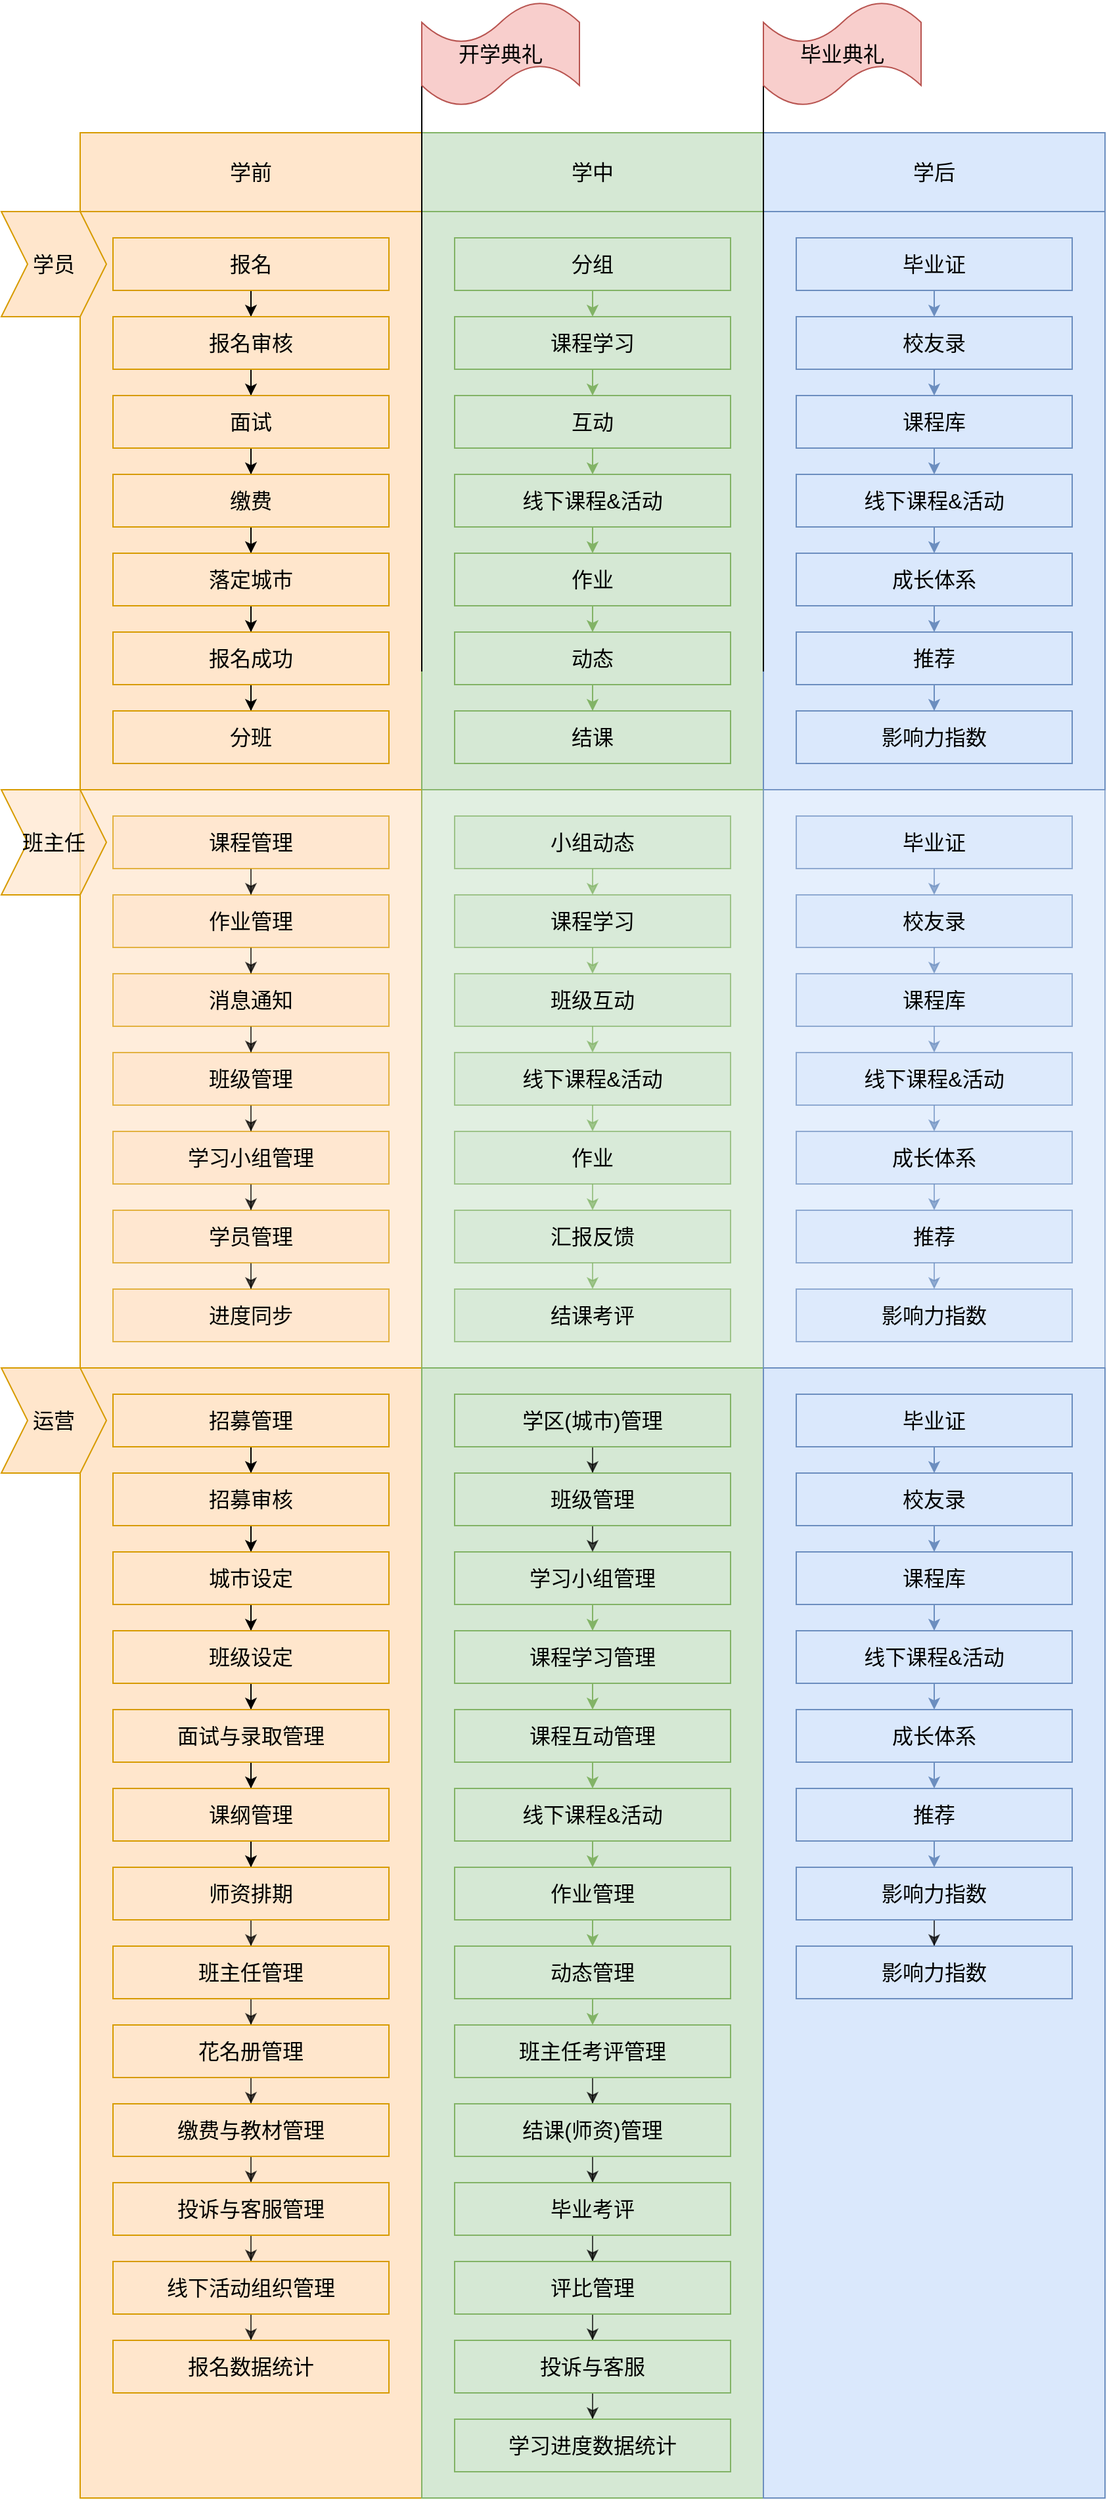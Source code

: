 <mxfile version="10.4.9" type="github"><diagram id="4RArZqrfZ94HjY8Z2qtp" name="第 1 页"><mxGraphModel dx="1926" dy="650" grid="1" gridSize="10" guides="1" tooltips="1" connect="1" arrows="1" fold="1" page="1" pageScale="1" pageWidth="827" pageHeight="1169" math="0" shadow="0"><root><mxCell id="0"/><mxCell id="1" parent="0"/><mxCell id="rx_fyqNEMt7b3Eymj_nM-1" value="" style="rounded=0;whiteSpace=wrap;html=1;fillColor=#ffe6cc;strokeColor=#d79b00;" vertex="1" parent="1"><mxGeometry x="20" y="180" width="260" height="440" as="geometry"/></mxCell><mxCell id="rx_fyqNEMt7b3Eymj_nM-2" value="" style="rounded=0;whiteSpace=wrap;html=1;fillColor=#d5e8d4;strokeColor=#82b366;" vertex="1" parent="1"><mxGeometry x="280" y="180" width="260" height="440" as="geometry"/></mxCell><mxCell id="rx_fyqNEMt7b3Eymj_nM-3" value="" style="rounded=0;whiteSpace=wrap;html=1;fillColor=#dae8fc;strokeColor=#6c8ebf;" vertex="1" parent="1"><mxGeometry x="540" y="180" width="260" height="440" as="geometry"/></mxCell><mxCell id="rx_fyqNEMt7b3Eymj_nM-7" value="学前" style="rounded=0;whiteSpace=wrap;html=1;fillColor=#ffe6cc;strokeColor=#d79b00;fontSize=16;" vertex="1" parent="1"><mxGeometry x="20" y="120" width="260" height="60" as="geometry"/></mxCell><mxCell id="rx_fyqNEMt7b3Eymj_nM-8" value="学中" style="rounded=0;whiteSpace=wrap;html=1;fillColor=#d5e8d4;strokeColor=#82b366;fontSize=16;" vertex="1" parent="1"><mxGeometry x="280" y="120" width="260" height="60" as="geometry"/></mxCell><mxCell id="rx_fyqNEMt7b3Eymj_nM-9" value="学后" style="rounded=0;whiteSpace=wrap;html=1;fillColor=#dae8fc;strokeColor=#6c8ebf;fontSize=16;" vertex="1" parent="1"><mxGeometry x="540" y="120" width="260" height="60" as="geometry"/></mxCell><mxCell id="rx_fyqNEMt7b3Eymj_nM-10" value="" style="endArrow=none;html=1;fontSize=16;" edge="1" parent="1"><mxGeometry width="50" height="50" relative="1" as="geometry"><mxPoint x="280" y="40" as="sourcePoint"/><mxPoint x="280" y="530" as="targetPoint"/></mxGeometry></mxCell><mxCell id="rx_fyqNEMt7b3Eymj_nM-11" value="" style="endArrow=none;html=1;fontSize=16;" edge="1" parent="1"><mxGeometry width="50" height="50" relative="1" as="geometry"><mxPoint x="540" y="40" as="sourcePoint"/><mxPoint x="540" y="530" as="targetPoint"/></mxGeometry></mxCell><mxCell id="rx_fyqNEMt7b3Eymj_nM-12" value="开学典礼" style="shape=tape;whiteSpace=wrap;html=1;fontSize=16;fillColor=#f8cecc;strokeColor=#b85450;" vertex="1" parent="1"><mxGeometry x="280" y="20" width="120" height="80" as="geometry"/></mxCell><mxCell id="rx_fyqNEMt7b3Eymj_nM-13" value="毕业典礼" style="shape=tape;whiteSpace=wrap;html=1;fontSize=16;fillColor=#f8cecc;strokeColor=#b85450;" vertex="1" parent="1"><mxGeometry x="540" y="20" width="120" height="80" as="geometry"/></mxCell><mxCell id="rx_fyqNEMt7b3Eymj_nM-14" value="学员" style="shape=step;perimeter=stepPerimeter;whiteSpace=wrap;html=1;fixedSize=1;fontSize=16;fillColor=#ffe6cc;strokeColor=#d79b00;" vertex="1" parent="1"><mxGeometry x="-40" y="180" width="80" height="80" as="geometry"/></mxCell><mxCell id="rx_fyqNEMt7b3Eymj_nM-18" value="" style="edgeStyle=orthogonalEdgeStyle;rounded=0;orthogonalLoop=1;jettySize=auto;html=1;fontSize=16;fontColor=#FF9999;" edge="1" parent="1" source="rx_fyqNEMt7b3Eymj_nM-15" target="rx_fyqNEMt7b3Eymj_nM-17"><mxGeometry relative="1" as="geometry"/></mxCell><mxCell id="rx_fyqNEMt7b3Eymj_nM-15" value="报名" style="rounded=0;whiteSpace=wrap;html=1;fontSize=16;fillColor=#ffe6cc;strokeColor=#d79b00;" vertex="1" parent="1"><mxGeometry x="45" y="200" width="210" height="40" as="geometry"/></mxCell><mxCell id="rx_fyqNEMt7b3Eymj_nM-20" value="" style="edgeStyle=orthogonalEdgeStyle;rounded=0;orthogonalLoop=1;jettySize=auto;html=1;fontSize=16;fontColor=#FF9999;" edge="1" parent="1" source="rx_fyqNEMt7b3Eymj_nM-17" target="rx_fyqNEMt7b3Eymj_nM-19"><mxGeometry relative="1" as="geometry"/></mxCell><mxCell id="rx_fyqNEMt7b3Eymj_nM-17" value="报名审核" style="rounded=0;whiteSpace=wrap;html=1;fontSize=16;fillColor=#ffe6cc;strokeColor=#d79b00;" vertex="1" parent="1"><mxGeometry x="45" y="260" width="210" height="40" as="geometry"/></mxCell><mxCell id="rx_fyqNEMt7b3Eymj_nM-22" value="" style="edgeStyle=orthogonalEdgeStyle;rounded=0;orthogonalLoop=1;jettySize=auto;html=1;fontSize=16;fontColor=#FF9999;" edge="1" parent="1" source="rx_fyqNEMt7b3Eymj_nM-19" target="rx_fyqNEMt7b3Eymj_nM-21"><mxGeometry relative="1" as="geometry"/></mxCell><mxCell id="rx_fyqNEMt7b3Eymj_nM-19" value="面试" style="rounded=0;whiteSpace=wrap;html=1;fontSize=16;fillColor=#ffe6cc;strokeColor=#d79b00;" vertex="1" parent="1"><mxGeometry x="45" y="320" width="210" height="40" as="geometry"/></mxCell><mxCell id="rx_fyqNEMt7b3Eymj_nM-24" value="" style="edgeStyle=orthogonalEdgeStyle;rounded=0;orthogonalLoop=1;jettySize=auto;html=1;fontSize=16;fontColor=#FF9999;" edge="1" parent="1" source="rx_fyqNEMt7b3Eymj_nM-21" target="rx_fyqNEMt7b3Eymj_nM-23"><mxGeometry relative="1" as="geometry"/></mxCell><mxCell id="rx_fyqNEMt7b3Eymj_nM-21" value="缴费" style="rounded=0;whiteSpace=wrap;html=1;fontSize=16;fillColor=#ffe6cc;strokeColor=#d79b00;" vertex="1" parent="1"><mxGeometry x="45" y="380" width="210" height="40" as="geometry"/></mxCell><mxCell id="rx_fyqNEMt7b3Eymj_nM-26" value="" style="edgeStyle=orthogonalEdgeStyle;rounded=0;orthogonalLoop=1;jettySize=auto;html=1;fontSize=16;fontColor=#FF9999;" edge="1" parent="1" source="rx_fyqNEMt7b3Eymj_nM-23" target="rx_fyqNEMt7b3Eymj_nM-25"><mxGeometry relative="1" as="geometry"/></mxCell><mxCell id="rx_fyqNEMt7b3Eymj_nM-23" value="落定城市" style="rounded=0;whiteSpace=wrap;html=1;fontSize=16;fillColor=#ffe6cc;strokeColor=#d79b00;" vertex="1" parent="1"><mxGeometry x="45" y="440" width="210" height="40" as="geometry"/></mxCell><mxCell id="rx_fyqNEMt7b3Eymj_nM-28" value="" style="edgeStyle=orthogonalEdgeStyle;rounded=0;orthogonalLoop=1;jettySize=auto;html=1;fontSize=16;fontColor=#FF9999;" edge="1" parent="1" source="rx_fyqNEMt7b3Eymj_nM-25" target="rx_fyqNEMt7b3Eymj_nM-27"><mxGeometry relative="1" as="geometry"/></mxCell><mxCell id="rx_fyqNEMt7b3Eymj_nM-25" value="报名成功" style="rounded=0;whiteSpace=wrap;html=1;fontSize=16;fillColor=#ffe6cc;strokeColor=#d79b00;" vertex="1" parent="1"><mxGeometry x="45" y="500" width="210" height="40" as="geometry"/></mxCell><mxCell id="rx_fyqNEMt7b3Eymj_nM-27" value="分班" style="rounded=0;whiteSpace=wrap;html=1;fontSize=16;fillColor=#ffe6cc;strokeColor=#d79b00;" vertex="1" parent="1"><mxGeometry x="45" y="560" width="210" height="40" as="geometry"/></mxCell><mxCell id="rx_fyqNEMt7b3Eymj_nM-38" style="edgeStyle=orthogonalEdgeStyle;rounded=0;orthogonalLoop=1;jettySize=auto;html=1;exitX=0.5;exitY=1;exitDx=0;exitDy=0;entryX=0.5;entryY=0;entryDx=0;entryDy=0;fontSize=16;fontColor=#FF9999;fillColor=#d5e8d4;strokeColor=#82b366;" edge="1" parent="1" source="rx_fyqNEMt7b3Eymj_nM-31" target="rx_fyqNEMt7b3Eymj_nM-32"><mxGeometry relative="1" as="geometry"/></mxCell><mxCell id="rx_fyqNEMt7b3Eymj_nM-31" value="分组" style="rounded=0;whiteSpace=wrap;html=1;fontSize=16;fillColor=#d5e8d4;strokeColor=#82b366;" vertex="1" parent="1"><mxGeometry x="305" y="200" width="210" height="40" as="geometry"/></mxCell><mxCell id="rx_fyqNEMt7b3Eymj_nM-40" style="edgeStyle=orthogonalEdgeStyle;rounded=0;orthogonalLoop=1;jettySize=auto;html=1;exitX=0.5;exitY=1;exitDx=0;exitDy=0;entryX=0.5;entryY=0;entryDx=0;entryDy=0;fontSize=16;fontColor=#FF9999;fillColor=#d5e8d4;strokeColor=#82b366;" edge="1" parent="1" source="rx_fyqNEMt7b3Eymj_nM-32" target="rx_fyqNEMt7b3Eymj_nM-33"><mxGeometry relative="1" as="geometry"/></mxCell><mxCell id="rx_fyqNEMt7b3Eymj_nM-32" value="课程学习" style="rounded=0;whiteSpace=wrap;html=1;fontSize=16;fillColor=#d5e8d4;strokeColor=#82b366;" vertex="1" parent="1"><mxGeometry x="305" y="260" width="210" height="40" as="geometry"/></mxCell><mxCell id="rx_fyqNEMt7b3Eymj_nM-41" style="edgeStyle=orthogonalEdgeStyle;rounded=0;orthogonalLoop=1;jettySize=auto;html=1;exitX=0.5;exitY=1;exitDx=0;exitDy=0;entryX=0.5;entryY=0;entryDx=0;entryDy=0;fontSize=16;fontColor=#FF9999;fillColor=#d5e8d4;strokeColor=#82b366;" edge="1" parent="1" source="rx_fyqNEMt7b3Eymj_nM-33" target="rx_fyqNEMt7b3Eymj_nM-34"><mxGeometry relative="1" as="geometry"/></mxCell><mxCell id="rx_fyqNEMt7b3Eymj_nM-33" value="互动" style="rounded=0;whiteSpace=wrap;html=1;fontSize=16;fillColor=#d5e8d4;strokeColor=#82b366;" vertex="1" parent="1"><mxGeometry x="305" y="320" width="210" height="40" as="geometry"/></mxCell><mxCell id="rx_fyqNEMt7b3Eymj_nM-42" style="edgeStyle=orthogonalEdgeStyle;rounded=0;orthogonalLoop=1;jettySize=auto;html=1;exitX=0.5;exitY=1;exitDx=0;exitDy=0;entryX=0.5;entryY=0;entryDx=0;entryDy=0;fontSize=16;fontColor=#FF9999;fillColor=#d5e8d4;strokeColor=#82b366;" edge="1" parent="1" source="rx_fyqNEMt7b3Eymj_nM-34" target="rx_fyqNEMt7b3Eymj_nM-35"><mxGeometry relative="1" as="geometry"/></mxCell><mxCell id="rx_fyqNEMt7b3Eymj_nM-34" value="线下课程&amp;amp;活动" style="rounded=0;whiteSpace=wrap;html=1;fontSize=16;fillColor=#d5e8d4;strokeColor=#82b366;" vertex="1" parent="1"><mxGeometry x="305" y="380" width="210" height="40" as="geometry"/></mxCell><mxCell id="rx_fyqNEMt7b3Eymj_nM-43" style="edgeStyle=orthogonalEdgeStyle;rounded=0;orthogonalLoop=1;jettySize=auto;html=1;exitX=0.5;exitY=1;exitDx=0;exitDy=0;entryX=0.5;entryY=0;entryDx=0;entryDy=0;fontSize=16;fontColor=#FF9999;fillColor=#d5e8d4;strokeColor=#82b366;" edge="1" parent="1" source="rx_fyqNEMt7b3Eymj_nM-35" target="rx_fyqNEMt7b3Eymj_nM-36"><mxGeometry relative="1" as="geometry"/></mxCell><mxCell id="rx_fyqNEMt7b3Eymj_nM-35" value="作业" style="rounded=0;whiteSpace=wrap;html=1;fontSize=16;fillColor=#d5e8d4;strokeColor=#82b366;" vertex="1" parent="1"><mxGeometry x="305" y="440" width="210" height="40" as="geometry"/></mxCell><mxCell id="rx_fyqNEMt7b3Eymj_nM-44" style="edgeStyle=orthogonalEdgeStyle;rounded=0;orthogonalLoop=1;jettySize=auto;html=1;exitX=0.5;exitY=1;exitDx=0;exitDy=0;entryX=0.5;entryY=0;entryDx=0;entryDy=0;fontSize=16;fontColor=#FF9999;fillColor=#d5e8d4;strokeColor=#82b366;" edge="1" parent="1" source="rx_fyqNEMt7b3Eymj_nM-36" target="rx_fyqNEMt7b3Eymj_nM-37"><mxGeometry relative="1" as="geometry"/></mxCell><mxCell id="rx_fyqNEMt7b3Eymj_nM-36" value="动态" style="rounded=0;whiteSpace=wrap;html=1;fontSize=16;fillColor=#d5e8d4;strokeColor=#82b366;" vertex="1" parent="1"><mxGeometry x="305" y="500" width="210" height="40" as="geometry"/></mxCell><mxCell id="rx_fyqNEMt7b3Eymj_nM-37" value="结课" style="rounded=0;whiteSpace=wrap;html=1;fontSize=16;fillColor=#d5e8d4;strokeColor=#82b366;" vertex="1" parent="1"><mxGeometry x="305" y="560" width="210" height="40" as="geometry"/></mxCell><mxCell id="rx_fyqNEMt7b3Eymj_nM-62" style="edgeStyle=orthogonalEdgeStyle;rounded=0;orthogonalLoop=1;jettySize=auto;html=1;exitX=0.5;exitY=1;exitDx=0;exitDy=0;entryX=0.5;entryY=0;entryDx=0;entryDy=0;fontSize=16;fontColor=#FF9999;fillColor=#dae8fc;strokeColor=#6c8ebf;" edge="1" source="rx_fyqNEMt7b3Eymj_nM-63" target="rx_fyqNEMt7b3Eymj_nM-65" parent="1"><mxGeometry relative="1" as="geometry"/></mxCell><mxCell id="rx_fyqNEMt7b3Eymj_nM-63" value="毕业证" style="rounded=0;whiteSpace=wrap;html=1;fontSize=16;fillColor=#dae8fc;strokeColor=#6c8ebf;" vertex="1" parent="1"><mxGeometry x="565" y="200" width="210" height="40" as="geometry"/></mxCell><mxCell id="rx_fyqNEMt7b3Eymj_nM-64" style="edgeStyle=orthogonalEdgeStyle;rounded=0;orthogonalLoop=1;jettySize=auto;html=1;exitX=0.5;exitY=1;exitDx=0;exitDy=0;entryX=0.5;entryY=0;entryDx=0;entryDy=0;fontSize=16;fontColor=#FF9999;fillColor=#dae8fc;strokeColor=#6c8ebf;" edge="1" source="rx_fyqNEMt7b3Eymj_nM-65" target="rx_fyqNEMt7b3Eymj_nM-67" parent="1"><mxGeometry relative="1" as="geometry"/></mxCell><mxCell id="rx_fyqNEMt7b3Eymj_nM-65" value="校友录" style="rounded=0;whiteSpace=wrap;html=1;fontSize=16;fillColor=#dae8fc;strokeColor=#6c8ebf;" vertex="1" parent="1"><mxGeometry x="565" y="260" width="210" height="40" as="geometry"/></mxCell><mxCell id="rx_fyqNEMt7b3Eymj_nM-66" style="edgeStyle=orthogonalEdgeStyle;rounded=0;orthogonalLoop=1;jettySize=auto;html=1;exitX=0.5;exitY=1;exitDx=0;exitDy=0;entryX=0.5;entryY=0;entryDx=0;entryDy=0;fontSize=16;fontColor=#FF9999;fillColor=#dae8fc;strokeColor=#6c8ebf;" edge="1" source="rx_fyqNEMt7b3Eymj_nM-67" target="rx_fyqNEMt7b3Eymj_nM-69" parent="1"><mxGeometry relative="1" as="geometry"/></mxCell><mxCell id="rx_fyqNEMt7b3Eymj_nM-67" value="课程库" style="rounded=0;whiteSpace=wrap;html=1;fontSize=16;fillColor=#dae8fc;strokeColor=#6c8ebf;" vertex="1" parent="1"><mxGeometry x="565" y="320" width="210" height="40" as="geometry"/></mxCell><mxCell id="rx_fyqNEMt7b3Eymj_nM-68" style="edgeStyle=orthogonalEdgeStyle;rounded=0;orthogonalLoop=1;jettySize=auto;html=1;exitX=0.5;exitY=1;exitDx=0;exitDy=0;entryX=0.5;entryY=0;entryDx=0;entryDy=0;fontSize=16;fontColor=#FF9999;fillColor=#dae8fc;strokeColor=#6c8ebf;" edge="1" source="rx_fyqNEMt7b3Eymj_nM-69" target="rx_fyqNEMt7b3Eymj_nM-71" parent="1"><mxGeometry relative="1" as="geometry"/></mxCell><mxCell id="rx_fyqNEMt7b3Eymj_nM-69" value="线下课程&amp;amp;活动" style="rounded=0;whiteSpace=wrap;html=1;fontSize=16;fillColor=#dae8fc;strokeColor=#6c8ebf;" vertex="1" parent="1"><mxGeometry x="565" y="380" width="210" height="40" as="geometry"/></mxCell><mxCell id="rx_fyqNEMt7b3Eymj_nM-70" style="edgeStyle=orthogonalEdgeStyle;rounded=0;orthogonalLoop=1;jettySize=auto;html=1;exitX=0.5;exitY=1;exitDx=0;exitDy=0;entryX=0.5;entryY=0;entryDx=0;entryDy=0;fontSize=16;fontColor=#FF9999;fillColor=#dae8fc;strokeColor=#6c8ebf;" edge="1" source="rx_fyqNEMt7b3Eymj_nM-71" target="rx_fyqNEMt7b3Eymj_nM-73" parent="1"><mxGeometry relative="1" as="geometry"/></mxCell><mxCell id="rx_fyqNEMt7b3Eymj_nM-71" value="成长体系" style="rounded=0;whiteSpace=wrap;html=1;fontSize=16;fillColor=#dae8fc;strokeColor=#6c8ebf;" vertex="1" parent="1"><mxGeometry x="565" y="440" width="210" height="40" as="geometry"/></mxCell><mxCell id="rx_fyqNEMt7b3Eymj_nM-72" style="edgeStyle=orthogonalEdgeStyle;rounded=0;orthogonalLoop=1;jettySize=auto;html=1;exitX=0.5;exitY=1;exitDx=0;exitDy=0;entryX=0.5;entryY=0;entryDx=0;entryDy=0;fontSize=16;fontColor=#FF9999;fillColor=#dae8fc;strokeColor=#6c8ebf;" edge="1" source="rx_fyqNEMt7b3Eymj_nM-73" target="rx_fyqNEMt7b3Eymj_nM-74" parent="1"><mxGeometry relative="1" as="geometry"/></mxCell><mxCell id="rx_fyqNEMt7b3Eymj_nM-73" value="推荐" style="rounded=0;whiteSpace=wrap;html=1;fontSize=16;fillColor=#dae8fc;strokeColor=#6c8ebf;" vertex="1" parent="1"><mxGeometry x="565" y="500" width="210" height="40" as="geometry"/></mxCell><mxCell id="rx_fyqNEMt7b3Eymj_nM-74" value="影响力指数" style="rounded=0;whiteSpace=wrap;html=1;fontSize=16;fillColor=#dae8fc;strokeColor=#6c8ebf;" vertex="1" parent="1"><mxGeometry x="565" y="560" width="210" height="40" as="geometry"/></mxCell><mxCell id="rx_fyqNEMt7b3Eymj_nM-77" value="" style="rounded=0;whiteSpace=wrap;html=1;fillColor=#ffe6cc;strokeColor=#d79b00;fillOpacity=70;" vertex="1" parent="1"><mxGeometry x="20" y="620" width="260" height="440" as="geometry"/></mxCell><mxCell id="rx_fyqNEMt7b3Eymj_nM-78" value="" style="rounded=0;whiteSpace=wrap;html=1;fillColor=#d5e8d4;strokeColor=#82b366;opacity=70;" vertex="1" parent="1"><mxGeometry x="280" y="620" width="260" height="440" as="geometry"/></mxCell><mxCell id="rx_fyqNEMt7b3Eymj_nM-79" value="" style="rounded=0;whiteSpace=wrap;html=1;fillColor=#dae8fc;strokeColor=#6c8ebf;opacity=70;" vertex="1" parent="1"><mxGeometry x="540" y="620" width="260" height="440" as="geometry"/></mxCell><mxCell id="rx_fyqNEMt7b3Eymj_nM-80" value="班主任" style="shape=step;perimeter=stepPerimeter;whiteSpace=wrap;html=1;fixedSize=1;fontSize=16;fillColor=#ffe6cc;strokeColor=#d79b00;fillOpacity=70;" vertex="1" parent="1"><mxGeometry x="-40" y="620" width="80" height="80" as="geometry"/></mxCell><mxCell id="rx_fyqNEMt7b3Eymj_nM-81" value="" style="edgeStyle=orthogonalEdgeStyle;rounded=0;orthogonalLoop=1;jettySize=auto;html=1;fontSize=16;fontColor=#FF9999;opacity=70;" edge="1" source="rx_fyqNEMt7b3Eymj_nM-82" target="rx_fyqNEMt7b3Eymj_nM-84" parent="1"><mxGeometry relative="1" as="geometry"/></mxCell><mxCell id="rx_fyqNEMt7b3Eymj_nM-82" value="课程管理" style="rounded=0;whiteSpace=wrap;html=1;fontSize=16;fillColor=#ffe6cc;strokeColor=#d79b00;opacity=70;" vertex="1" parent="1"><mxGeometry x="45" y="640" width="210" height="40" as="geometry"/></mxCell><mxCell id="rx_fyqNEMt7b3Eymj_nM-83" value="" style="edgeStyle=orthogonalEdgeStyle;rounded=0;orthogonalLoop=1;jettySize=auto;html=1;fontSize=16;fontColor=#FF9999;opacity=70;" edge="1" source="rx_fyqNEMt7b3Eymj_nM-84" target="rx_fyqNEMt7b3Eymj_nM-86" parent="1"><mxGeometry relative="1" as="geometry"/></mxCell><mxCell id="rx_fyqNEMt7b3Eymj_nM-84" value="作业管理" style="rounded=0;whiteSpace=wrap;html=1;fontSize=16;fillColor=#ffe6cc;strokeColor=#d79b00;opacity=70;" vertex="1" parent="1"><mxGeometry x="45" y="700" width="210" height="40" as="geometry"/></mxCell><mxCell id="rx_fyqNEMt7b3Eymj_nM-85" value="" style="edgeStyle=orthogonalEdgeStyle;rounded=0;orthogonalLoop=1;jettySize=auto;html=1;fontSize=16;fontColor=#FF9999;opacity=70;" edge="1" source="rx_fyqNEMt7b3Eymj_nM-86" target="rx_fyqNEMt7b3Eymj_nM-88" parent="1"><mxGeometry relative="1" as="geometry"/></mxCell><mxCell id="rx_fyqNEMt7b3Eymj_nM-86" value="消息通知" style="rounded=0;whiteSpace=wrap;html=1;fontSize=16;fillColor=#ffe6cc;strokeColor=#d79b00;opacity=70;" vertex="1" parent="1"><mxGeometry x="45" y="760" width="210" height="40" as="geometry"/></mxCell><mxCell id="rx_fyqNEMt7b3Eymj_nM-87" value="" style="edgeStyle=orthogonalEdgeStyle;rounded=0;orthogonalLoop=1;jettySize=auto;html=1;fontSize=16;fontColor=#FF9999;opacity=70;" edge="1" source="rx_fyqNEMt7b3Eymj_nM-88" target="rx_fyqNEMt7b3Eymj_nM-90" parent="1"><mxGeometry relative="1" as="geometry"/></mxCell><mxCell id="rx_fyqNEMt7b3Eymj_nM-88" value="班级管理" style="rounded=0;whiteSpace=wrap;html=1;fontSize=16;fillColor=#ffe6cc;strokeColor=#d79b00;opacity=70;" vertex="1" parent="1"><mxGeometry x="45" y="820" width="210" height="40" as="geometry"/></mxCell><mxCell id="rx_fyqNEMt7b3Eymj_nM-89" value="" style="edgeStyle=orthogonalEdgeStyle;rounded=0;orthogonalLoop=1;jettySize=auto;html=1;fontSize=16;fontColor=#FF9999;opacity=70;" edge="1" source="rx_fyqNEMt7b3Eymj_nM-90" target="rx_fyqNEMt7b3Eymj_nM-92" parent="1"><mxGeometry relative="1" as="geometry"/></mxCell><mxCell id="rx_fyqNEMt7b3Eymj_nM-90" value="学习小组管理" style="rounded=0;whiteSpace=wrap;html=1;fontSize=16;fillColor=#ffe6cc;strokeColor=#d79b00;opacity=70;" vertex="1" parent="1"><mxGeometry x="45" y="880" width="210" height="40" as="geometry"/></mxCell><mxCell id="rx_fyqNEMt7b3Eymj_nM-91" value="" style="edgeStyle=orthogonalEdgeStyle;rounded=0;orthogonalLoop=1;jettySize=auto;html=1;fontSize=16;fontColor=#FF9999;opacity=70;" edge="1" source="rx_fyqNEMt7b3Eymj_nM-92" target="rx_fyqNEMt7b3Eymj_nM-93" parent="1"><mxGeometry relative="1" as="geometry"/></mxCell><mxCell id="rx_fyqNEMt7b3Eymj_nM-92" value="学员管理" style="rounded=0;whiteSpace=wrap;html=1;fontSize=16;fillColor=#ffe6cc;strokeColor=#d79b00;opacity=70;" vertex="1" parent="1"><mxGeometry x="45" y="940" width="210" height="40" as="geometry"/></mxCell><mxCell id="rx_fyqNEMt7b3Eymj_nM-93" value="进度同步" style="rounded=0;whiteSpace=wrap;html=1;fontSize=16;fillColor=#ffe6cc;strokeColor=#d79b00;opacity=70;" vertex="1" parent="1"><mxGeometry x="45" y="1000" width="210" height="40" as="geometry"/></mxCell><mxCell id="rx_fyqNEMt7b3Eymj_nM-94" style="edgeStyle=orthogonalEdgeStyle;rounded=0;orthogonalLoop=1;jettySize=auto;html=1;exitX=0.5;exitY=1;exitDx=0;exitDy=0;entryX=0.5;entryY=0;entryDx=0;entryDy=0;fontSize=16;fontColor=#FF9999;fillColor=#d5e8d4;strokeColor=#82b366;opacity=70;" edge="1" source="rx_fyqNEMt7b3Eymj_nM-95" target="rx_fyqNEMt7b3Eymj_nM-97" parent="1"><mxGeometry relative="1" as="geometry"/></mxCell><mxCell id="rx_fyqNEMt7b3Eymj_nM-95" value="小组动态" style="rounded=0;whiteSpace=wrap;html=1;fontSize=16;fillColor=#d5e8d4;strokeColor=#82b366;opacity=70;" vertex="1" parent="1"><mxGeometry x="305" y="640" width="210" height="40" as="geometry"/></mxCell><mxCell id="rx_fyqNEMt7b3Eymj_nM-96" style="edgeStyle=orthogonalEdgeStyle;rounded=0;orthogonalLoop=1;jettySize=auto;html=1;exitX=0.5;exitY=1;exitDx=0;exitDy=0;entryX=0.5;entryY=0;entryDx=0;entryDy=0;fontSize=16;fontColor=#FF9999;fillColor=#d5e8d4;strokeColor=#82b366;opacity=70;" edge="1" source="rx_fyqNEMt7b3Eymj_nM-97" target="rx_fyqNEMt7b3Eymj_nM-99" parent="1"><mxGeometry relative="1" as="geometry"/></mxCell><mxCell id="rx_fyqNEMt7b3Eymj_nM-97" value="课程学习" style="rounded=0;whiteSpace=wrap;html=1;fontSize=16;fillColor=#d5e8d4;strokeColor=#82b366;opacity=70;" vertex="1" parent="1"><mxGeometry x="305" y="700" width="210" height="40" as="geometry"/></mxCell><mxCell id="rx_fyqNEMt7b3Eymj_nM-98" style="edgeStyle=orthogonalEdgeStyle;rounded=0;orthogonalLoop=1;jettySize=auto;html=1;exitX=0.5;exitY=1;exitDx=0;exitDy=0;entryX=0.5;entryY=0;entryDx=0;entryDy=0;fontSize=16;fontColor=#FF9999;fillColor=#d5e8d4;strokeColor=#82b366;opacity=70;" edge="1" source="rx_fyqNEMt7b3Eymj_nM-99" target="rx_fyqNEMt7b3Eymj_nM-101" parent="1"><mxGeometry relative="1" as="geometry"/></mxCell><mxCell id="rx_fyqNEMt7b3Eymj_nM-99" value="班级互动" style="rounded=0;whiteSpace=wrap;html=1;fontSize=16;fillColor=#d5e8d4;strokeColor=#82b366;opacity=70;" vertex="1" parent="1"><mxGeometry x="305" y="760" width="210" height="40" as="geometry"/></mxCell><mxCell id="rx_fyqNEMt7b3Eymj_nM-100" style="edgeStyle=orthogonalEdgeStyle;rounded=0;orthogonalLoop=1;jettySize=auto;html=1;exitX=0.5;exitY=1;exitDx=0;exitDy=0;entryX=0.5;entryY=0;entryDx=0;entryDy=0;fontSize=16;fontColor=#FF9999;fillColor=#d5e8d4;strokeColor=#82b366;opacity=70;" edge="1" source="rx_fyqNEMt7b3Eymj_nM-101" target="rx_fyqNEMt7b3Eymj_nM-103" parent="1"><mxGeometry relative="1" as="geometry"/></mxCell><mxCell id="rx_fyqNEMt7b3Eymj_nM-101" value="线下课程&amp;amp;活动" style="rounded=0;whiteSpace=wrap;html=1;fontSize=16;fillColor=#d5e8d4;strokeColor=#82b366;opacity=70;" vertex="1" parent="1"><mxGeometry x="305" y="820" width="210" height="40" as="geometry"/></mxCell><mxCell id="rx_fyqNEMt7b3Eymj_nM-102" style="edgeStyle=orthogonalEdgeStyle;rounded=0;orthogonalLoop=1;jettySize=auto;html=1;exitX=0.5;exitY=1;exitDx=0;exitDy=0;entryX=0.5;entryY=0;entryDx=0;entryDy=0;fontSize=16;fontColor=#FF9999;fillColor=#d5e8d4;strokeColor=#82b366;opacity=70;" edge="1" source="rx_fyqNEMt7b3Eymj_nM-103" target="rx_fyqNEMt7b3Eymj_nM-105" parent="1"><mxGeometry relative="1" as="geometry"/></mxCell><mxCell id="rx_fyqNEMt7b3Eymj_nM-103" value="作业" style="rounded=0;whiteSpace=wrap;html=1;fontSize=16;fillColor=#d5e8d4;strokeColor=#82b366;opacity=70;" vertex="1" parent="1"><mxGeometry x="305" y="880" width="210" height="40" as="geometry"/></mxCell><mxCell id="rx_fyqNEMt7b3Eymj_nM-104" style="edgeStyle=orthogonalEdgeStyle;rounded=0;orthogonalLoop=1;jettySize=auto;html=1;exitX=0.5;exitY=1;exitDx=0;exitDy=0;entryX=0.5;entryY=0;entryDx=0;entryDy=0;fontSize=16;fontColor=#FF9999;fillColor=#d5e8d4;strokeColor=#82b366;opacity=70;" edge="1" source="rx_fyqNEMt7b3Eymj_nM-105" target="rx_fyqNEMt7b3Eymj_nM-106" parent="1"><mxGeometry relative="1" as="geometry"/></mxCell><mxCell id="rx_fyqNEMt7b3Eymj_nM-105" value="汇报反馈" style="rounded=0;whiteSpace=wrap;html=1;fontSize=16;fillColor=#d5e8d4;strokeColor=#82b366;opacity=70;" vertex="1" parent="1"><mxGeometry x="305" y="940" width="210" height="40" as="geometry"/></mxCell><mxCell id="rx_fyqNEMt7b3Eymj_nM-106" value="结课考评" style="rounded=0;whiteSpace=wrap;html=1;fontSize=16;fillColor=#d5e8d4;strokeColor=#82b366;opacity=70;" vertex="1" parent="1"><mxGeometry x="305" y="1000" width="210" height="40" as="geometry"/></mxCell><mxCell id="rx_fyqNEMt7b3Eymj_nM-107" style="edgeStyle=orthogonalEdgeStyle;rounded=0;orthogonalLoop=1;jettySize=auto;html=1;exitX=0.5;exitY=1;exitDx=0;exitDy=0;entryX=0.5;entryY=0;entryDx=0;entryDy=0;fontSize=16;fontColor=#FF9999;fillColor=#dae8fc;strokeColor=#6c8ebf;opacity=70;" edge="1" source="rx_fyqNEMt7b3Eymj_nM-108" target="rx_fyqNEMt7b3Eymj_nM-110" parent="1"><mxGeometry relative="1" as="geometry"/></mxCell><mxCell id="rx_fyqNEMt7b3Eymj_nM-108" value="毕业证" style="rounded=0;whiteSpace=wrap;html=1;fontSize=16;fillColor=#dae8fc;strokeColor=#6c8ebf;opacity=70;" vertex="1" parent="1"><mxGeometry x="565" y="640" width="210" height="40" as="geometry"/></mxCell><mxCell id="rx_fyqNEMt7b3Eymj_nM-109" style="edgeStyle=orthogonalEdgeStyle;rounded=0;orthogonalLoop=1;jettySize=auto;html=1;exitX=0.5;exitY=1;exitDx=0;exitDy=0;entryX=0.5;entryY=0;entryDx=0;entryDy=0;fontSize=16;fontColor=#FF9999;fillColor=#dae8fc;strokeColor=#6c8ebf;opacity=70;" edge="1" source="rx_fyqNEMt7b3Eymj_nM-110" target="rx_fyqNEMt7b3Eymj_nM-112" parent="1"><mxGeometry relative="1" as="geometry"/></mxCell><mxCell id="rx_fyqNEMt7b3Eymj_nM-110" value="校友录" style="rounded=0;whiteSpace=wrap;html=1;fontSize=16;fillColor=#dae8fc;strokeColor=#6c8ebf;opacity=70;" vertex="1" parent="1"><mxGeometry x="565" y="700" width="210" height="40" as="geometry"/></mxCell><mxCell id="rx_fyqNEMt7b3Eymj_nM-111" style="edgeStyle=orthogonalEdgeStyle;rounded=0;orthogonalLoop=1;jettySize=auto;html=1;exitX=0.5;exitY=1;exitDx=0;exitDy=0;entryX=0.5;entryY=0;entryDx=0;entryDy=0;fontSize=16;fontColor=#FF9999;fillColor=#dae8fc;strokeColor=#6c8ebf;opacity=70;" edge="1" source="rx_fyqNEMt7b3Eymj_nM-112" target="rx_fyqNEMt7b3Eymj_nM-114" parent="1"><mxGeometry relative="1" as="geometry"/></mxCell><mxCell id="rx_fyqNEMt7b3Eymj_nM-112" value="课程库" style="rounded=0;whiteSpace=wrap;html=1;fontSize=16;fillColor=#dae8fc;strokeColor=#6c8ebf;opacity=70;" vertex="1" parent="1"><mxGeometry x="565" y="760" width="210" height="40" as="geometry"/></mxCell><mxCell id="rx_fyqNEMt7b3Eymj_nM-113" style="edgeStyle=orthogonalEdgeStyle;rounded=0;orthogonalLoop=1;jettySize=auto;html=1;exitX=0.5;exitY=1;exitDx=0;exitDy=0;entryX=0.5;entryY=0;entryDx=0;entryDy=0;fontSize=16;fontColor=#FF9999;fillColor=#dae8fc;strokeColor=#6c8ebf;opacity=70;" edge="1" source="rx_fyqNEMt7b3Eymj_nM-114" target="rx_fyqNEMt7b3Eymj_nM-116" parent="1"><mxGeometry relative="1" as="geometry"/></mxCell><mxCell id="rx_fyqNEMt7b3Eymj_nM-114" value="线下课程&amp;amp;活动" style="rounded=0;whiteSpace=wrap;html=1;fontSize=16;fillColor=#dae8fc;strokeColor=#6c8ebf;opacity=70;" vertex="1" parent="1"><mxGeometry x="565" y="820" width="210" height="40" as="geometry"/></mxCell><mxCell id="rx_fyqNEMt7b3Eymj_nM-115" style="edgeStyle=orthogonalEdgeStyle;rounded=0;orthogonalLoop=1;jettySize=auto;html=1;exitX=0.5;exitY=1;exitDx=0;exitDy=0;entryX=0.5;entryY=0;entryDx=0;entryDy=0;fontSize=16;fontColor=#FF9999;fillColor=#dae8fc;strokeColor=#6c8ebf;opacity=70;" edge="1" source="rx_fyqNEMt7b3Eymj_nM-116" target="rx_fyqNEMt7b3Eymj_nM-118" parent="1"><mxGeometry relative="1" as="geometry"/></mxCell><mxCell id="rx_fyqNEMt7b3Eymj_nM-116" value="成长体系" style="rounded=0;whiteSpace=wrap;html=1;fontSize=16;fillColor=#dae8fc;strokeColor=#6c8ebf;opacity=70;" vertex="1" parent="1"><mxGeometry x="565" y="880" width="210" height="40" as="geometry"/></mxCell><mxCell id="rx_fyqNEMt7b3Eymj_nM-117" style="edgeStyle=orthogonalEdgeStyle;rounded=0;orthogonalLoop=1;jettySize=auto;html=1;exitX=0.5;exitY=1;exitDx=0;exitDy=0;entryX=0.5;entryY=0;entryDx=0;entryDy=0;fontSize=16;fontColor=#FF9999;fillColor=#dae8fc;strokeColor=#6c8ebf;opacity=70;" edge="1" source="rx_fyqNEMt7b3Eymj_nM-118" target="rx_fyqNEMt7b3Eymj_nM-119" parent="1"><mxGeometry relative="1" as="geometry"/></mxCell><mxCell id="rx_fyqNEMt7b3Eymj_nM-118" value="推荐" style="rounded=0;whiteSpace=wrap;html=1;fontSize=16;fillColor=#dae8fc;strokeColor=#6c8ebf;opacity=70;" vertex="1" parent="1"><mxGeometry x="565" y="940" width="210" height="40" as="geometry"/></mxCell><mxCell id="rx_fyqNEMt7b3Eymj_nM-119" value="影响力指数" style="rounded=0;whiteSpace=wrap;html=1;fontSize=16;fillColor=#dae8fc;strokeColor=#6c8ebf;opacity=70;" vertex="1" parent="1"><mxGeometry x="565" y="1000" width="210" height="40" as="geometry"/></mxCell><mxCell id="rx_fyqNEMt7b3Eymj_nM-122" value="" style="rounded=0;whiteSpace=wrap;html=1;fillColor=#ffe6cc;strokeColor=#d79b00;" vertex="1" parent="1"><mxGeometry x="20" y="1060" width="260" height="860" as="geometry"/></mxCell><mxCell id="rx_fyqNEMt7b3Eymj_nM-123" value="" style="rounded=0;whiteSpace=wrap;html=1;fillColor=#d5e8d4;strokeColor=#82b366;" vertex="1" parent="1"><mxGeometry x="280" y="1060" width="260" height="860" as="geometry"/></mxCell><mxCell id="rx_fyqNEMt7b3Eymj_nM-124" value="" style="rounded=0;whiteSpace=wrap;html=1;fillColor=#dae8fc;strokeColor=#6c8ebf;" vertex="1" parent="1"><mxGeometry x="540" y="1060" width="260" height="860" as="geometry"/></mxCell><mxCell id="rx_fyqNEMt7b3Eymj_nM-125" value="运营" style="shape=step;perimeter=stepPerimeter;whiteSpace=wrap;html=1;fixedSize=1;fontSize=16;fillColor=#ffe6cc;strokeColor=#d79b00;" vertex="1" parent="1"><mxGeometry x="-40" y="1060" width="80" height="80" as="geometry"/></mxCell><mxCell id="rx_fyqNEMt7b3Eymj_nM-126" value="" style="edgeStyle=orthogonalEdgeStyle;rounded=0;orthogonalLoop=1;jettySize=auto;html=1;fontSize=16;fontColor=#FF9999;" edge="1" source="rx_fyqNEMt7b3Eymj_nM-127" target="rx_fyqNEMt7b3Eymj_nM-129" parent="1"><mxGeometry relative="1" as="geometry"/></mxCell><mxCell id="rx_fyqNEMt7b3Eymj_nM-127" value="招募管理" style="rounded=0;whiteSpace=wrap;html=1;fontSize=16;fillColor=#ffe6cc;strokeColor=#d79b00;" vertex="1" parent="1"><mxGeometry x="45" y="1080" width="210" height="40" as="geometry"/></mxCell><mxCell id="rx_fyqNEMt7b3Eymj_nM-128" value="" style="edgeStyle=orthogonalEdgeStyle;rounded=0;orthogonalLoop=1;jettySize=auto;html=1;fontSize=16;fontColor=#FF9999;" edge="1" source="rx_fyqNEMt7b3Eymj_nM-129" target="rx_fyqNEMt7b3Eymj_nM-131" parent="1"><mxGeometry relative="1" as="geometry"/></mxCell><mxCell id="rx_fyqNEMt7b3Eymj_nM-129" value="招募审核" style="rounded=0;whiteSpace=wrap;html=1;fontSize=16;fillColor=#ffe6cc;strokeColor=#d79b00;" vertex="1" parent="1"><mxGeometry x="45" y="1140" width="210" height="40" as="geometry"/></mxCell><mxCell id="rx_fyqNEMt7b3Eymj_nM-130" value="" style="edgeStyle=orthogonalEdgeStyle;rounded=0;orthogonalLoop=1;jettySize=auto;html=1;fontSize=16;fontColor=#FF9999;" edge="1" source="rx_fyqNEMt7b3Eymj_nM-131" target="rx_fyqNEMt7b3Eymj_nM-133" parent="1"><mxGeometry relative="1" as="geometry"/></mxCell><mxCell id="rx_fyqNEMt7b3Eymj_nM-131" value="城市设定" style="rounded=0;whiteSpace=wrap;html=1;fontSize=16;fillColor=#ffe6cc;strokeColor=#d79b00;" vertex="1" parent="1"><mxGeometry x="45" y="1200" width="210" height="40" as="geometry"/></mxCell><mxCell id="rx_fyqNEMt7b3Eymj_nM-132" value="" style="edgeStyle=orthogonalEdgeStyle;rounded=0;orthogonalLoop=1;jettySize=auto;html=1;fontSize=16;fontColor=#FF9999;" edge="1" source="rx_fyqNEMt7b3Eymj_nM-133" target="rx_fyqNEMt7b3Eymj_nM-135" parent="1"><mxGeometry relative="1" as="geometry"/></mxCell><mxCell id="rx_fyqNEMt7b3Eymj_nM-133" value="班级设定" style="rounded=0;whiteSpace=wrap;html=1;fontSize=16;fillColor=#ffe6cc;strokeColor=#d79b00;" vertex="1" parent="1"><mxGeometry x="45" y="1260" width="210" height="40" as="geometry"/></mxCell><mxCell id="rx_fyqNEMt7b3Eymj_nM-134" value="" style="edgeStyle=orthogonalEdgeStyle;rounded=0;orthogonalLoop=1;jettySize=auto;html=1;fontSize=16;fontColor=#FF9999;" edge="1" source="rx_fyqNEMt7b3Eymj_nM-135" target="rx_fyqNEMt7b3Eymj_nM-137" parent="1"><mxGeometry relative="1" as="geometry"/></mxCell><mxCell id="rx_fyqNEMt7b3Eymj_nM-135" value="面试与录取管理" style="rounded=0;whiteSpace=wrap;html=1;fontSize=16;fillColor=#ffe6cc;strokeColor=#d79b00;" vertex="1" parent="1"><mxGeometry x="45" y="1320" width="210" height="40" as="geometry"/></mxCell><mxCell id="rx_fyqNEMt7b3Eymj_nM-136" value="" style="edgeStyle=orthogonalEdgeStyle;rounded=0;orthogonalLoop=1;jettySize=auto;html=1;fontSize=16;fontColor=#FF9999;" edge="1" source="rx_fyqNEMt7b3Eymj_nM-137" target="rx_fyqNEMt7b3Eymj_nM-138" parent="1"><mxGeometry relative="1" as="geometry"/></mxCell><mxCell id="rx_fyqNEMt7b3Eymj_nM-137" value="课纲管理" style="rounded=0;whiteSpace=wrap;html=1;fontSize=16;fillColor=#ffe6cc;strokeColor=#d79b00;" vertex="1" parent="1"><mxGeometry x="45" y="1380" width="210" height="40" as="geometry"/></mxCell><mxCell id="rx_fyqNEMt7b3Eymj_nM-166" value="" style="edgeStyle=orthogonalEdgeStyle;rounded=0;orthogonalLoop=1;jettySize=auto;html=1;fontSize=16;fontColor=#FF9999;opacity=70;" edge="1" parent="1" source="rx_fyqNEMt7b3Eymj_nM-138" target="rx_fyqNEMt7b3Eymj_nM-165"><mxGeometry relative="1" as="geometry"/></mxCell><mxCell id="rx_fyqNEMt7b3Eymj_nM-138" value="师资排期" style="rounded=0;whiteSpace=wrap;html=1;fontSize=16;fillColor=#ffe6cc;strokeColor=#d79b00;" vertex="1" parent="1"><mxGeometry x="45" y="1440" width="210" height="40" as="geometry"/></mxCell><mxCell id="rx_fyqNEMt7b3Eymj_nM-170" value="" style="edgeStyle=orthogonalEdgeStyle;rounded=0;orthogonalLoop=1;jettySize=auto;html=1;fontSize=16;fontColor=#FF9999;opacity=70;" edge="1" parent="1" source="rx_fyqNEMt7b3Eymj_nM-165" target="rx_fyqNEMt7b3Eymj_nM-169"><mxGeometry relative="1" as="geometry"/></mxCell><mxCell id="rx_fyqNEMt7b3Eymj_nM-165" value="班主任管理" style="rounded=0;whiteSpace=wrap;html=1;fontSize=16;fillColor=#ffe6cc;strokeColor=#d79b00;" vertex="1" parent="1"><mxGeometry x="45" y="1500" width="210" height="40" as="geometry"/></mxCell><mxCell id="rx_fyqNEMt7b3Eymj_nM-172" value="" style="edgeStyle=orthogonalEdgeStyle;rounded=0;orthogonalLoop=1;jettySize=auto;html=1;fontSize=16;fontColor=#FF9999;opacity=70;" edge="1" parent="1" source="rx_fyqNEMt7b3Eymj_nM-169" target="rx_fyqNEMt7b3Eymj_nM-171"><mxGeometry relative="1" as="geometry"/></mxCell><mxCell id="rx_fyqNEMt7b3Eymj_nM-169" value="花名册管理" style="rounded=0;whiteSpace=wrap;html=1;fontSize=16;fillColor=#ffe6cc;strokeColor=#d79b00;" vertex="1" parent="1"><mxGeometry x="45" y="1560" width="210" height="40" as="geometry"/></mxCell><mxCell id="rx_fyqNEMt7b3Eymj_nM-174" value="" style="edgeStyle=orthogonalEdgeStyle;rounded=0;orthogonalLoop=1;jettySize=auto;html=1;fontSize=16;fontColor=#FF9999;opacity=70;" edge="1" parent="1" source="rx_fyqNEMt7b3Eymj_nM-171" target="rx_fyqNEMt7b3Eymj_nM-173"><mxGeometry relative="1" as="geometry"/></mxCell><mxCell id="rx_fyqNEMt7b3Eymj_nM-171" value="缴费与教材管理" style="rounded=0;whiteSpace=wrap;html=1;fontSize=16;fillColor=#ffe6cc;strokeColor=#d79b00;" vertex="1" parent="1"><mxGeometry x="45" y="1620" width="210" height="40" as="geometry"/></mxCell><mxCell id="rx_fyqNEMt7b3Eymj_nM-176" value="" style="edgeStyle=orthogonalEdgeStyle;rounded=0;orthogonalLoop=1;jettySize=auto;html=1;fontSize=16;fontColor=#FF9999;opacity=70;" edge="1" parent="1" source="rx_fyqNEMt7b3Eymj_nM-173" target="rx_fyqNEMt7b3Eymj_nM-175"><mxGeometry relative="1" as="geometry"/></mxCell><mxCell id="rx_fyqNEMt7b3Eymj_nM-173" value="投诉与客服管理" style="rounded=0;whiteSpace=wrap;html=1;fontSize=16;fillColor=#ffe6cc;strokeColor=#d79b00;" vertex="1" parent="1"><mxGeometry x="45" y="1680" width="210" height="40" as="geometry"/></mxCell><mxCell id="rx_fyqNEMt7b3Eymj_nM-178" value="" style="edgeStyle=orthogonalEdgeStyle;rounded=0;orthogonalLoop=1;jettySize=auto;html=1;fontSize=16;fontColor=#FF9999;opacity=70;" edge="1" parent="1" source="rx_fyqNEMt7b3Eymj_nM-175" target="rx_fyqNEMt7b3Eymj_nM-177"><mxGeometry relative="1" as="geometry"/></mxCell><mxCell id="rx_fyqNEMt7b3Eymj_nM-175" value="线下活动组织管理" style="rounded=0;whiteSpace=wrap;html=1;fontSize=16;fillColor=#ffe6cc;strokeColor=#d79b00;" vertex="1" parent="1"><mxGeometry x="45" y="1740" width="210" height="40" as="geometry"/></mxCell><mxCell id="rx_fyqNEMt7b3Eymj_nM-177" value="报名数据统计" style="rounded=0;whiteSpace=wrap;html=1;fontSize=16;fillColor=#ffe6cc;strokeColor=#d79b00;" vertex="1" parent="1"><mxGeometry x="45" y="1800" width="210" height="40" as="geometry"/></mxCell><mxCell id="rx_fyqNEMt7b3Eymj_nM-139" style="edgeStyle=orthogonalEdgeStyle;rounded=0;orthogonalLoop=1;jettySize=auto;html=1;exitX=0.5;exitY=1;exitDx=0;exitDy=0;entryX=0.5;entryY=0;entryDx=0;entryDy=0;fontSize=16;fontColor=#FF9999;fillColor=#d5e8d4;strokeColor=#82b366;" edge="1" source="rx_fyqNEMt7b3Eymj_nM-140" target="rx_fyqNEMt7b3Eymj_nM-142" parent="1"><mxGeometry relative="1" as="geometry"/></mxCell><mxCell id="rx_fyqNEMt7b3Eymj_nM-140" value="学习小组管理" style="rounded=0;whiteSpace=wrap;html=1;fontSize=16;fillColor=#d5e8d4;strokeColor=#82b366;" vertex="1" parent="1"><mxGeometry x="305" y="1200" width="210" height="40" as="geometry"/></mxCell><mxCell id="rx_fyqNEMt7b3Eymj_nM-141" style="edgeStyle=orthogonalEdgeStyle;rounded=0;orthogonalLoop=1;jettySize=auto;html=1;exitX=0.5;exitY=1;exitDx=0;exitDy=0;entryX=0.5;entryY=0;entryDx=0;entryDy=0;fontSize=16;fontColor=#FF9999;fillColor=#d5e8d4;strokeColor=#82b366;" edge="1" source="rx_fyqNEMt7b3Eymj_nM-142" target="rx_fyqNEMt7b3Eymj_nM-144" parent="1"><mxGeometry relative="1" as="geometry"/></mxCell><mxCell id="rx_fyqNEMt7b3Eymj_nM-142" value="课程学习管理" style="rounded=0;whiteSpace=wrap;html=1;fontSize=16;fillColor=#d5e8d4;strokeColor=#82b366;" vertex="1" parent="1"><mxGeometry x="305" y="1260" width="210" height="40" as="geometry"/></mxCell><mxCell id="rx_fyqNEMt7b3Eymj_nM-143" style="edgeStyle=orthogonalEdgeStyle;rounded=0;orthogonalLoop=1;jettySize=auto;html=1;exitX=0.5;exitY=1;exitDx=0;exitDy=0;entryX=0.5;entryY=0;entryDx=0;entryDy=0;fontSize=16;fontColor=#FF9999;fillColor=#d5e8d4;strokeColor=#82b366;" edge="1" source="rx_fyqNEMt7b3Eymj_nM-144" target="rx_fyqNEMt7b3Eymj_nM-146" parent="1"><mxGeometry relative="1" as="geometry"/></mxCell><mxCell id="rx_fyqNEMt7b3Eymj_nM-144" value="课程互动管理" style="rounded=0;whiteSpace=wrap;html=1;fontSize=16;fillColor=#d5e8d4;strokeColor=#82b366;" vertex="1" parent="1"><mxGeometry x="305" y="1320" width="210" height="40" as="geometry"/></mxCell><mxCell id="rx_fyqNEMt7b3Eymj_nM-145" style="edgeStyle=orthogonalEdgeStyle;rounded=0;orthogonalLoop=1;jettySize=auto;html=1;exitX=0.5;exitY=1;exitDx=0;exitDy=0;entryX=0.5;entryY=0;entryDx=0;entryDy=0;fontSize=16;fontColor=#FF9999;fillColor=#d5e8d4;strokeColor=#82b366;" edge="1" source="rx_fyqNEMt7b3Eymj_nM-146" target="rx_fyqNEMt7b3Eymj_nM-148" parent="1"><mxGeometry relative="1" as="geometry"/></mxCell><mxCell id="rx_fyqNEMt7b3Eymj_nM-146" value="线下课程&amp;amp;活动" style="rounded=0;whiteSpace=wrap;html=1;fontSize=16;fillColor=#d5e8d4;strokeColor=#82b366;" vertex="1" parent="1"><mxGeometry x="305" y="1380" width="210" height="40" as="geometry"/></mxCell><mxCell id="rx_fyqNEMt7b3Eymj_nM-147" style="edgeStyle=orthogonalEdgeStyle;rounded=0;orthogonalLoop=1;jettySize=auto;html=1;exitX=0.5;exitY=1;exitDx=0;exitDy=0;entryX=0.5;entryY=0;entryDx=0;entryDy=0;fontSize=16;fontColor=#FF9999;fillColor=#d5e8d4;strokeColor=#82b366;" edge="1" source="rx_fyqNEMt7b3Eymj_nM-148" target="rx_fyqNEMt7b3Eymj_nM-150" parent="1"><mxGeometry relative="1" as="geometry"/></mxCell><mxCell id="rx_fyqNEMt7b3Eymj_nM-148" value="作业管理" style="rounded=0;whiteSpace=wrap;html=1;fontSize=16;fillColor=#d5e8d4;strokeColor=#82b366;" vertex="1" parent="1"><mxGeometry x="305" y="1440" width="210" height="40" as="geometry"/></mxCell><mxCell id="rx_fyqNEMt7b3Eymj_nM-149" style="edgeStyle=orthogonalEdgeStyle;rounded=0;orthogonalLoop=1;jettySize=auto;html=1;exitX=0.5;exitY=1;exitDx=0;exitDy=0;entryX=0.5;entryY=0;entryDx=0;entryDy=0;fontSize=16;fontColor=#FF9999;fillColor=#d5e8d4;strokeColor=#82b366;" edge="1" source="rx_fyqNEMt7b3Eymj_nM-150" target="rx_fyqNEMt7b3Eymj_nM-151" parent="1"><mxGeometry relative="1" as="geometry"/></mxCell><mxCell id="rx_fyqNEMt7b3Eymj_nM-150" value="动态管理" style="rounded=0;whiteSpace=wrap;html=1;fontSize=16;fillColor=#d5e8d4;strokeColor=#82b366;" vertex="1" parent="1"><mxGeometry x="305" y="1500" width="210" height="40" as="geometry"/></mxCell><mxCell id="rx_fyqNEMt7b3Eymj_nM-185" value="" style="edgeStyle=orthogonalEdgeStyle;rounded=0;orthogonalLoop=1;jettySize=auto;html=1;fontSize=16;fontColor=#FF9999;opacity=70;" edge="1" parent="1" source="rx_fyqNEMt7b3Eymj_nM-151" target="rx_fyqNEMt7b3Eymj_nM-184"><mxGeometry relative="1" as="geometry"/></mxCell><mxCell id="rx_fyqNEMt7b3Eymj_nM-151" value="班主任考评管理" style="rounded=0;whiteSpace=wrap;html=1;fontSize=16;fillColor=#d5e8d4;strokeColor=#82b366;" vertex="1" parent="1"><mxGeometry x="305" y="1560" width="210" height="40" as="geometry"/></mxCell><mxCell id="rx_fyqNEMt7b3Eymj_nM-187" value="" style="edgeStyle=orthogonalEdgeStyle;rounded=0;orthogonalLoop=1;jettySize=auto;html=1;fontSize=16;fontColor=#FF9999;opacity=70;" edge="1" parent="1" source="rx_fyqNEMt7b3Eymj_nM-184" target="rx_fyqNEMt7b3Eymj_nM-186"><mxGeometry relative="1" as="geometry"/></mxCell><mxCell id="rx_fyqNEMt7b3Eymj_nM-184" value="结课(师资)管理" style="rounded=0;whiteSpace=wrap;html=1;fontSize=16;fillColor=#d5e8d4;strokeColor=#82b366;" vertex="1" parent="1"><mxGeometry x="305" y="1620" width="210" height="40" as="geometry"/></mxCell><mxCell id="rx_fyqNEMt7b3Eymj_nM-189" value="" style="edgeStyle=orthogonalEdgeStyle;rounded=0;orthogonalLoop=1;jettySize=auto;html=1;fontSize=16;fontColor=#FF9999;opacity=70;" edge="1" parent="1" source="rx_fyqNEMt7b3Eymj_nM-186" target="rx_fyqNEMt7b3Eymj_nM-188"><mxGeometry relative="1" as="geometry"/></mxCell><mxCell id="rx_fyqNEMt7b3Eymj_nM-186" value="毕业考评" style="rounded=0;whiteSpace=wrap;html=1;fontSize=16;fillColor=#d5e8d4;strokeColor=#82b366;" vertex="1" parent="1"><mxGeometry x="305" y="1680" width="210" height="40" as="geometry"/></mxCell><mxCell id="rx_fyqNEMt7b3Eymj_nM-191" value="" style="edgeStyle=orthogonalEdgeStyle;rounded=0;orthogonalLoop=1;jettySize=auto;html=1;fontSize=16;fontColor=#FF9999;opacity=70;" edge="1" parent="1" source="rx_fyqNEMt7b3Eymj_nM-188" target="rx_fyqNEMt7b3Eymj_nM-190"><mxGeometry relative="1" as="geometry"/></mxCell><mxCell id="rx_fyqNEMt7b3Eymj_nM-188" value="评比管理" style="rounded=0;whiteSpace=wrap;html=1;fontSize=16;fillColor=#d5e8d4;strokeColor=#82b366;" vertex="1" parent="1"><mxGeometry x="305" y="1740" width="210" height="40" as="geometry"/></mxCell><mxCell id="rx_fyqNEMt7b3Eymj_nM-193" value="" style="edgeStyle=orthogonalEdgeStyle;rounded=0;orthogonalLoop=1;jettySize=auto;html=1;fontSize=16;fontColor=#FF9999;opacity=70;" edge="1" parent="1" source="rx_fyqNEMt7b3Eymj_nM-190" target="rx_fyqNEMt7b3Eymj_nM-192"><mxGeometry relative="1" as="geometry"/></mxCell><mxCell id="rx_fyqNEMt7b3Eymj_nM-190" value="投诉与客服" style="rounded=0;whiteSpace=wrap;html=1;fontSize=16;fillColor=#d5e8d4;strokeColor=#82b366;" vertex="1" parent="1"><mxGeometry x="305" y="1800" width="210" height="40" as="geometry"/></mxCell><mxCell id="rx_fyqNEMt7b3Eymj_nM-192" value="学习进度数据统计" style="rounded=0;whiteSpace=wrap;html=1;fontSize=16;fillColor=#d5e8d4;strokeColor=#82b366;" vertex="1" parent="1"><mxGeometry x="305" y="1860" width="210" height="40" as="geometry"/></mxCell><mxCell id="rx_fyqNEMt7b3Eymj_nM-152" style="edgeStyle=orthogonalEdgeStyle;rounded=0;orthogonalLoop=1;jettySize=auto;html=1;exitX=0.5;exitY=1;exitDx=0;exitDy=0;entryX=0.5;entryY=0;entryDx=0;entryDy=0;fontSize=16;fontColor=#FF9999;fillColor=#dae8fc;strokeColor=#6c8ebf;" edge="1" source="rx_fyqNEMt7b3Eymj_nM-153" target="rx_fyqNEMt7b3Eymj_nM-155" parent="1"><mxGeometry relative="1" as="geometry"/></mxCell><mxCell id="rx_fyqNEMt7b3Eymj_nM-153" value="毕业证" style="rounded=0;whiteSpace=wrap;html=1;fontSize=16;fillColor=#dae8fc;strokeColor=#6c8ebf;" vertex="1" parent="1"><mxGeometry x="565" y="1080" width="210" height="40" as="geometry"/></mxCell><mxCell id="rx_fyqNEMt7b3Eymj_nM-154" style="edgeStyle=orthogonalEdgeStyle;rounded=0;orthogonalLoop=1;jettySize=auto;html=1;exitX=0.5;exitY=1;exitDx=0;exitDy=0;entryX=0.5;entryY=0;entryDx=0;entryDy=0;fontSize=16;fontColor=#FF9999;fillColor=#dae8fc;strokeColor=#6c8ebf;" edge="1" source="rx_fyqNEMt7b3Eymj_nM-155" target="rx_fyqNEMt7b3Eymj_nM-157" parent="1"><mxGeometry relative="1" as="geometry"/></mxCell><mxCell id="rx_fyqNEMt7b3Eymj_nM-155" value="校友录" style="rounded=0;whiteSpace=wrap;html=1;fontSize=16;fillColor=#dae8fc;strokeColor=#6c8ebf;" vertex="1" parent="1"><mxGeometry x="565" y="1140" width="210" height="40" as="geometry"/></mxCell><mxCell id="rx_fyqNEMt7b3Eymj_nM-156" style="edgeStyle=orthogonalEdgeStyle;rounded=0;orthogonalLoop=1;jettySize=auto;html=1;exitX=0.5;exitY=1;exitDx=0;exitDy=0;entryX=0.5;entryY=0;entryDx=0;entryDy=0;fontSize=16;fontColor=#FF9999;fillColor=#dae8fc;strokeColor=#6c8ebf;" edge="1" source="rx_fyqNEMt7b3Eymj_nM-157" target="rx_fyqNEMt7b3Eymj_nM-159" parent="1"><mxGeometry relative="1" as="geometry"/></mxCell><mxCell id="rx_fyqNEMt7b3Eymj_nM-157" value="课程库" style="rounded=0;whiteSpace=wrap;html=1;fontSize=16;fillColor=#dae8fc;strokeColor=#6c8ebf;" vertex="1" parent="1"><mxGeometry x="565" y="1200" width="210" height="40" as="geometry"/></mxCell><mxCell id="rx_fyqNEMt7b3Eymj_nM-158" style="edgeStyle=orthogonalEdgeStyle;rounded=0;orthogonalLoop=1;jettySize=auto;html=1;exitX=0.5;exitY=1;exitDx=0;exitDy=0;entryX=0.5;entryY=0;entryDx=0;entryDy=0;fontSize=16;fontColor=#FF9999;fillColor=#dae8fc;strokeColor=#6c8ebf;" edge="1" source="rx_fyqNEMt7b3Eymj_nM-159" target="rx_fyqNEMt7b3Eymj_nM-161" parent="1"><mxGeometry relative="1" as="geometry"/></mxCell><mxCell id="rx_fyqNEMt7b3Eymj_nM-159" value="线下课程&amp;amp;活动" style="rounded=0;whiteSpace=wrap;html=1;fontSize=16;fillColor=#dae8fc;strokeColor=#6c8ebf;" vertex="1" parent="1"><mxGeometry x="565" y="1260" width="210" height="40" as="geometry"/></mxCell><mxCell id="rx_fyqNEMt7b3Eymj_nM-160" style="edgeStyle=orthogonalEdgeStyle;rounded=0;orthogonalLoop=1;jettySize=auto;html=1;exitX=0.5;exitY=1;exitDx=0;exitDy=0;entryX=0.5;entryY=0;entryDx=0;entryDy=0;fontSize=16;fontColor=#FF9999;fillColor=#dae8fc;strokeColor=#6c8ebf;" edge="1" source="rx_fyqNEMt7b3Eymj_nM-161" target="rx_fyqNEMt7b3Eymj_nM-163" parent="1"><mxGeometry relative="1" as="geometry"/></mxCell><mxCell id="rx_fyqNEMt7b3Eymj_nM-161" value="成长体系" style="rounded=0;whiteSpace=wrap;html=1;fontSize=16;fillColor=#dae8fc;strokeColor=#6c8ebf;" vertex="1" parent="1"><mxGeometry x="565" y="1320" width="210" height="40" as="geometry"/></mxCell><mxCell id="rx_fyqNEMt7b3Eymj_nM-162" style="edgeStyle=orthogonalEdgeStyle;rounded=0;orthogonalLoop=1;jettySize=auto;html=1;exitX=0.5;exitY=1;exitDx=0;exitDy=0;entryX=0.5;entryY=0;entryDx=0;entryDy=0;fontSize=16;fontColor=#FF9999;fillColor=#dae8fc;strokeColor=#6c8ebf;" edge="1" source="rx_fyqNEMt7b3Eymj_nM-163" target="rx_fyqNEMt7b3Eymj_nM-164" parent="1"><mxGeometry relative="1" as="geometry"/></mxCell><mxCell id="rx_fyqNEMt7b3Eymj_nM-163" value="推荐" style="rounded=0;whiteSpace=wrap;html=1;fontSize=16;fillColor=#dae8fc;strokeColor=#6c8ebf;" vertex="1" parent="1"><mxGeometry x="565" y="1380" width="210" height="40" as="geometry"/></mxCell><mxCell id="rx_fyqNEMt7b3Eymj_nM-168" value="" style="edgeStyle=orthogonalEdgeStyle;rounded=0;orthogonalLoop=1;jettySize=auto;html=1;fontSize=16;fontColor=#FF9999;opacity=70;" edge="1" parent="1" source="rx_fyqNEMt7b3Eymj_nM-164" target="rx_fyqNEMt7b3Eymj_nM-167"><mxGeometry relative="1" as="geometry"/></mxCell><mxCell id="rx_fyqNEMt7b3Eymj_nM-164" value="影响力指数" style="rounded=0;whiteSpace=wrap;html=1;fontSize=16;fillColor=#dae8fc;strokeColor=#6c8ebf;" vertex="1" parent="1"><mxGeometry x="565" y="1440" width="210" height="40" as="geometry"/></mxCell><mxCell id="rx_fyqNEMt7b3Eymj_nM-167" value="影响力指数" style="rounded=0;whiteSpace=wrap;html=1;fontSize=16;fillColor=#dae8fc;strokeColor=#6c8ebf;" vertex="1" parent="1"><mxGeometry x="565" y="1500" width="210" height="40" as="geometry"/></mxCell><mxCell id="rx_fyqNEMt7b3Eymj_nM-182" style="edgeStyle=orthogonalEdgeStyle;rounded=0;orthogonalLoop=1;jettySize=auto;html=1;exitX=0.5;exitY=1;exitDx=0;exitDy=0;fontSize=16;fontColor=#FF9999;opacity=70;" edge="1" parent="1" source="rx_fyqNEMt7b3Eymj_nM-179" target="rx_fyqNEMt7b3Eymj_nM-181"><mxGeometry relative="1" as="geometry"/></mxCell><mxCell id="rx_fyqNEMt7b3Eymj_nM-179" value="学区(城市)管理" style="rounded=0;whiteSpace=wrap;html=1;fontSize=16;fillColor=#d5e8d4;strokeColor=#82b366;" vertex="1" parent="1"><mxGeometry x="305" y="1080" width="210" height="40" as="geometry"/></mxCell><mxCell id="rx_fyqNEMt7b3Eymj_nM-183" style="edgeStyle=orthogonalEdgeStyle;rounded=0;orthogonalLoop=1;jettySize=auto;html=1;exitX=0.5;exitY=1;exitDx=0;exitDy=0;entryX=0.5;entryY=0;entryDx=0;entryDy=0;fontSize=16;fontColor=#FF9999;opacity=70;" edge="1" parent="1" source="rx_fyqNEMt7b3Eymj_nM-181" target="rx_fyqNEMt7b3Eymj_nM-140"><mxGeometry relative="1" as="geometry"/></mxCell><mxCell id="rx_fyqNEMt7b3Eymj_nM-181" value="班级管理" style="rounded=0;whiteSpace=wrap;html=1;fontSize=16;fillColor=#d5e8d4;strokeColor=#82b366;" vertex="1" parent="1"><mxGeometry x="305" y="1140" width="210" height="40" as="geometry"/></mxCell></root></mxGraphModel></diagram></mxfile>